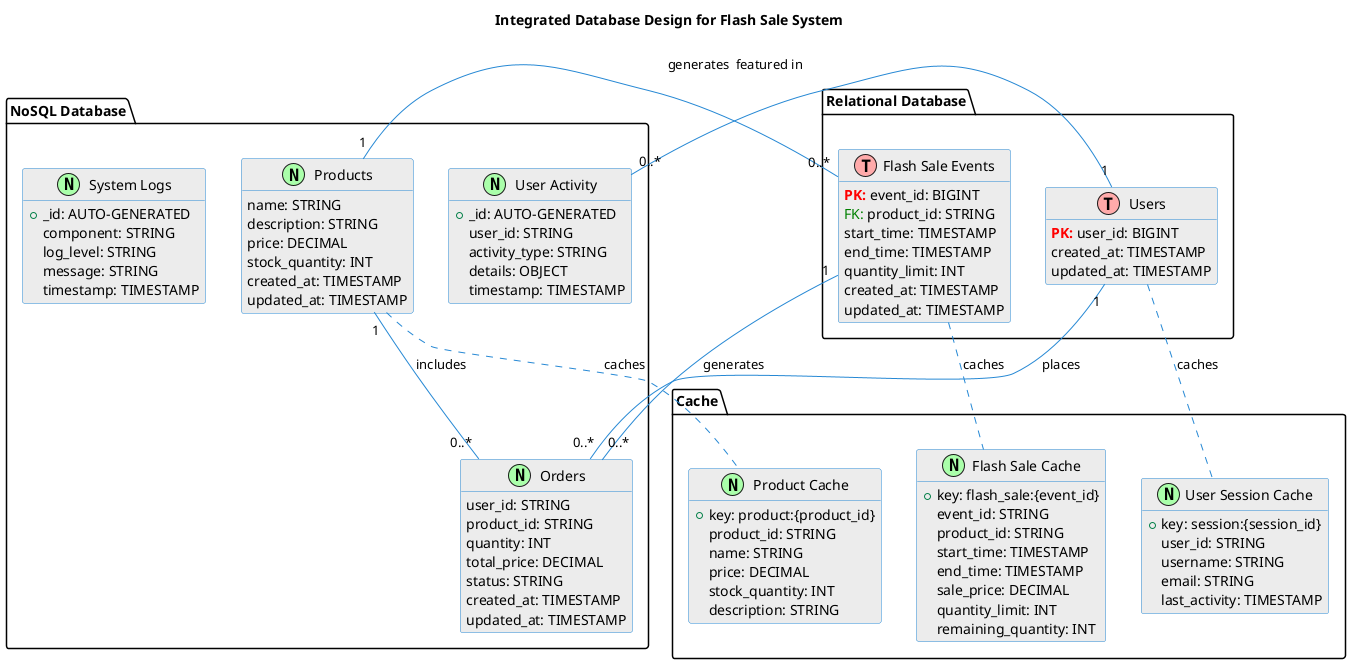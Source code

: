 @startuml
!define TABLE(name,desc) class name as "desc" << (T,#FFAAAA) >>
!define NOSQL(name,desc) class name as "desc" << (N,#AAFFAA) >>
!define PK(x) <b><color:red>PK: </color></b>x
!define FK(x) <color:green>FK: </color>x
hide methods
hide stereotypes

skinparam class {
    BackgroundColor #ECECEC
    ArrowColor #2688d4
    BorderColor #2688d4
}

title Integrated Database Design for Flash Sale System

package "Relational Database" {
    TABLE(users, "Users") {
        PK(user_id): BIGINT
        username: VARCHAR(50)
        email: VARCHAR(100)
        password_hash: VARCHAR(255)
        created_at: TIMESTAMP
        updated_at: TIMESTAMP
    }

    TABLE(flash_sale_events, "Flash Sale Events") {
        PK(event_id): BIGINT
        FK(product_id): STRING
        start_time: TIMESTAMP
        end_time: TIMESTAMP
        sale_price: DECIMAL(10,2)
        quantity_limit: INT
        created_at: TIMESTAMP
        updated_at: TIMESTAMP
    }
}

package "NoSQL Database" {
    NOSQL(products, "Products") {
        + _id: STRING (product_id)
        name: STRING
        description: STRING
        price: DECIMAL
        stock_quantity: INT
        created_at: TIMESTAMP
        updated_at: TIMESTAMP
    }

    NOSQL(orders, "Orders") {
        + _id: STRING (order_id)
        user_id: STRING
        product_id: STRING
        quantity: INT
        total_price: DECIMAL
        status: STRING
        created_at: TIMESTAMP
        updated_at: TIMESTAMP
    }

    NOSQL(user_activity, "User Activity") {
        + _id: AUTO-GENERATED
        user_id: STRING
        activity_type: STRING
        details: OBJECT
        timestamp: TIMESTAMP
    }

    NOSQL(system_logs, "System Logs") {
        + _id: AUTO-GENERATED
        component: STRING
        log_level: STRING
        message: STRING
        timestamp: TIMESTAMP
    }
}

package "Cache" {
    NOSQL(product_cache, "Product Cache") {
        + key: product:{product_id}
        product_id: STRING
        name: STRING
        price: DECIMAL
        stock_quantity: INT
        description: STRING
    }

    NOSQL(flash_sale_cache, "Flash Sale Cache") {
        + key: flash_sale:{event_id}
        event_id: STRING
        product_id: STRING
        start_time: TIMESTAMP
        end_time: TIMESTAMP
        sale_price: DECIMAL
        quantity_limit: INT
        remaining_quantity: INT
    }

    NOSQL(user_session_cache, "User Session Cache") {
        + key: session:{session_id}
        user_id: STRING
        username: STRING
        email: STRING
        last_activity: TIMESTAMP
    }
}

' Relationships
users "1" -- "0..*" orders : places
users "1" -- "0..*" user_activity : generates
products "1" -- "0..*" orders : includes
products "1" -- "0..*" flash_sale_events : featured in
flash_sale_events "1" -- "0..*" orders : generates

' Cache relationships
products .. product_cache : caches
flash_sale_events .. flash_sale_cache : caches
users .. user_session_cache : caches

@enduml
